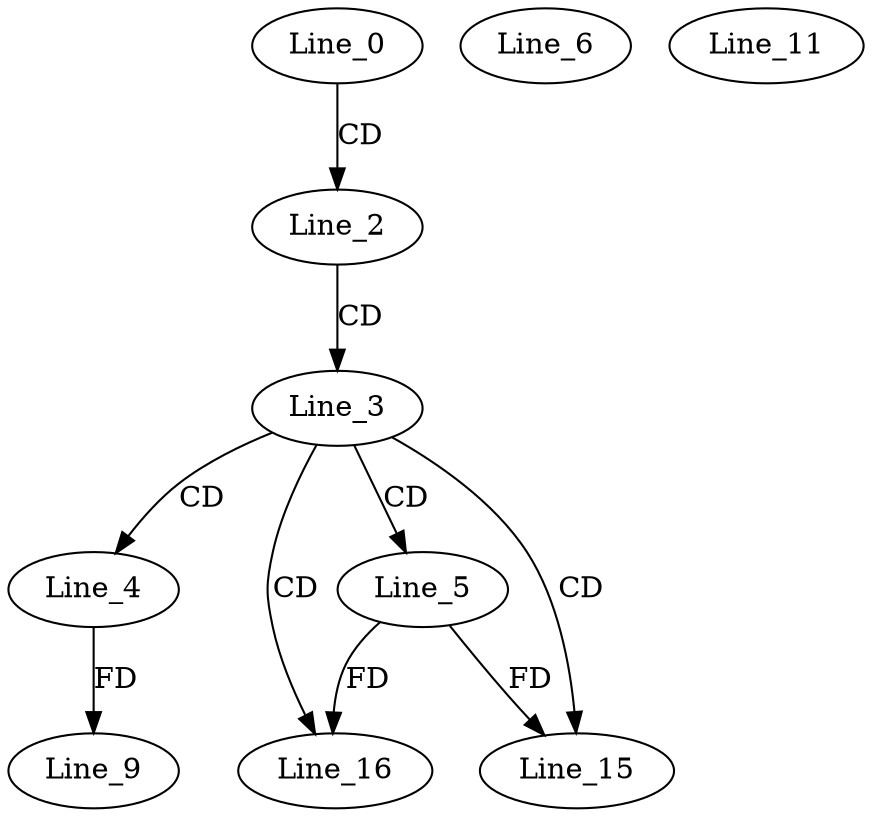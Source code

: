 digraph G {
  Line_0;
  Line_2;
  Line_3;
  Line_4;
  Line_5;
  Line_6;
  Line_9;
  Line_11;
  Line_15;
  Line_16;
  Line_0 -> Line_2 [ label="CD" ];
  Line_2 -> Line_3 [ label="CD" ];
  Line_3 -> Line_4 [ label="CD" ];
  Line_3 -> Line_5 [ label="CD" ];
  Line_4 -> Line_9 [ label="FD" ];
  Line_3 -> Line_15 [ label="CD" ];
  Line_5 -> Line_15 [ label="FD" ];
  Line_3 -> Line_16 [ label="CD" ];
  Line_5 -> Line_16 [ label="FD" ];
}
